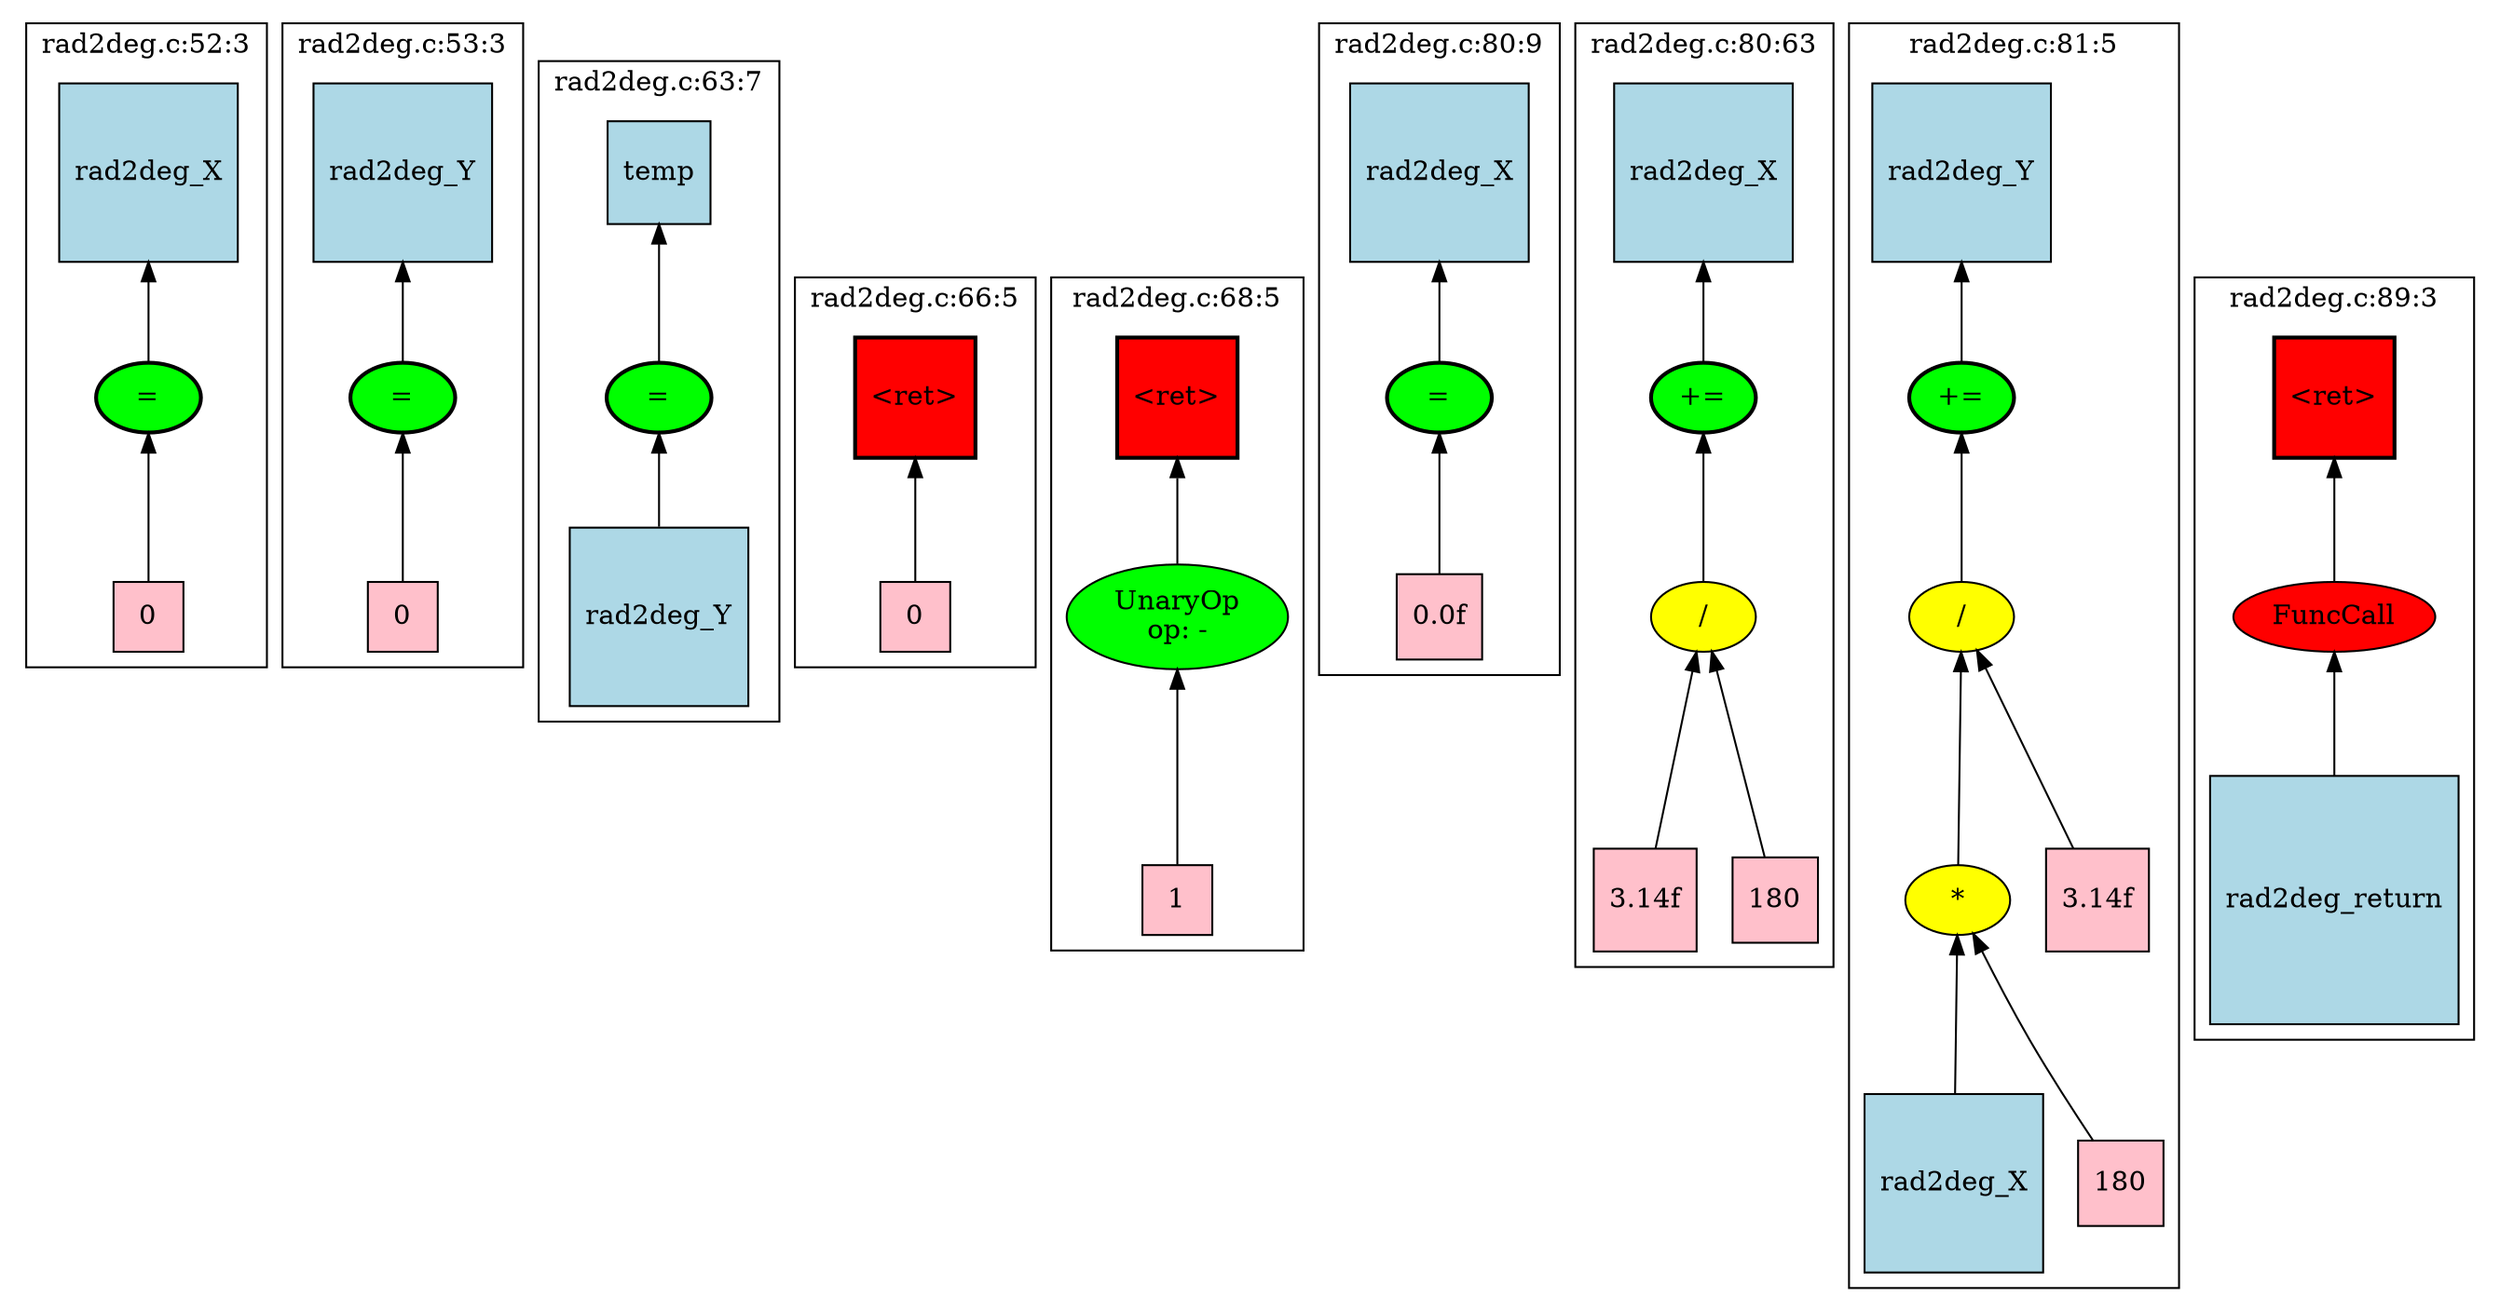 strict graph "" {
	graph [bb="0,0,1065,579",
		newrank=true
	];
	node [label="\N"];
	{
		graph [rank=same,
			rankdir=LR
		];
		rank2	[height=0.5,
			label="",
			pos="0.5,400.5",
			style=invis,
			width=0.013889];
		50	[fillcolor=green,
			height=0.5,
			label="=",
			pos="58.5,400.5",
			style="filled,bold",
			width=0.75];
		rank2 -- 50	[pos="1.4062,400.5 11.368,400.5 21.33,400.5 31.291,400.5",
			style=invis];
		53	[fillcolor=green,
			height=0.5,
			label="=",
			pos="164.5,400.5",
			style="filled,bold",
			width=0.75];
		50 -- 53	[pos="85.828,400.5 103.04,400.5 120.25,400.5 137.46,400.5",
			style=invis];
		66	[fillcolor=green,
			height=0.5,
			label="=",
			pos="270.5,400.5",
			style="filled,bold",
			width=0.75];
		53 -- 66	[pos="191.83,400.5 209.04,400.5 226.25,400.5 243.46,400.5",
			style=invis];
		74	[fillcolor=red,
			height=0.65278,
			label="\<ret\>",
			pos="376.5,400.5",
			shape=square,
			style="filled,bold",
			width=0.65278];
		66 -- 74	[pos="297.83,400.5 316.16,400.5 334.5,400.5 352.84,400.5",
			style=invis];
		76	[fillcolor=red,
			height=0.65278,
			label="\<ret\>",
			pos="488.5,400.5",
			shape=square,
			style="filled,bold",
			width=0.65278];
		74 -- 76	[pos="400.12,400.5 421.64,400.5 443.16,400.5 464.68,400.5",
			style=invis];
		92	[fillcolor=green,
			height=0.5,
			label="=",
			pos="600.5,400.5",
			style="filled,bold",
			width=0.75];
		76 -- 92	[pos="512.12,400.5 532.49,400.5 552.86,400.5 573.23,400.5",
			style=invis];
		102	[fillcolor=green,
			height=0.5,
			label="+=",
			pos="715.5,400.5",
			style="filled,bold",
			width=0.75];
		92 -- 102	[pos="627.9,400.5 648.09,400.5 668.28,400.5 688.47,400.5",
			style=invis];
		107	[fillcolor=green,
			height=0.5,
			label="+=",
			pos="830.5,400.5",
			style="filled,bold",
			width=0.75];
		102 -- 107	[pos="742.9,400.5 763.09,400.5 783.28,400.5 803.47,400.5",
			style=invis];
		128	[fillcolor=red,
			height=0.65278,
			label="\<ret\>",
			pos="997.5,400.5",
			shape=square,
			style="filled,bold",
			width=0.65278];
		107 -- 128	[pos="857.57,400.5 896.38,400.5 935.19,400.5 974,400.5",
			style=invis];
		end	[height=0.5,
			label="",
			pos="1064.5,400.5",
			style=invis,
			width=0.013889];
		128 -- end	[pos="1021.1,400.5 1035.3,400.5 1049.6,400.5 1063.8,400.5",
			style=invis];
	}
	subgraph cluster50 {
		graph [bb="9.5,276.5,107.5,571",
			label="rad2deg.c:52:3",
			lheight=0.21,
			lp="58.5,559.5",
			lwidth=1.14
		];
		50;
		52	[fillcolor=pink,
			height=0.5,
			label=0,
			pos="58.5,302.5",
			shape=square,
			style=filled,
			width=0.5];
		50 -- 52	[dir=back,
			pos="s,58.5,382.34 58.5,372.11 58.5,355.49 58.5,334.8 58.5,320.51"];
		51	[fillcolor=lightblue,
			height=1.0694,
			label=rad2deg_X,
			pos="58.5,501.5",
			shape=square,
			style=filled,
			width=1.0694];
		51 -- 50	[dir=back,
			pos="s,58.5,462.79 58.5,452.66 58.5,440.49 58.5,428.18 58.5,418.69"];
	}
	subgraph cluster66 {
		graph [bb="221.5,256,319.5,554.5",
			label="rad2deg.c:63:7",
			lheight=0.21,
			lp="270.5,543",
			lwidth=1.14
		];
		66;
		69	[fillcolor=lightblue,
			height=1.0694,
			label=rad2deg_Y,
			pos="270.5,302.5",
			shape=square,
			style=filled,
			width=1.0694];
		66 -- 69	[dir=back,
			pos="s,270.5,382.34 270.5,372.16 270.5,362.53 270.5,351.53 270.5,341.2"];
		67	[fillcolor=lightblue,
			height=0.61111,
			label=temp,
			pos="270.5,501.5",
			shape=square,
			style=filled,
			width=0.61111];
		67 -- 66	[dir=back,
			pos="s,270.5,479.02 270.5,468.64 270.5,452.05 270.5,432.4 270.5,418.66"];
	}
	subgraph cluster53 {
		graph [bb="115.5,276.5,213.5,571",
			label="rad2deg.c:53:3",
			lheight=0.21,
			lp="164.5,559.5",
			lwidth=1.14
		];
		53;
		55	[fillcolor=pink,
			height=0.5,
			label=0,
			pos="164.5,302.5",
			shape=square,
			style=filled,
			width=0.5];
		53 -- 55	[dir=back,
			pos="s,164.5,382.34 164.5,372.11 164.5,355.49 164.5,334.8 164.5,320.51"];
		54	[fillcolor=lightblue,
			height=1.0694,
			label=rad2deg_Y,
			pos="164.5,501.5",
			shape=square,
			style=filled,
			width=1.0694];
		54 -- 53	[dir=back,
			pos="s,164.5,462.79 164.5,452.66 164.5,440.49 164.5,428.18 164.5,418.69"];
	}
	subgraph cluster74 {
		graph [bb="327.5,276.5,425.5,455",
			label="rad2deg.c:66:5",
			lheight=0.21,
			lp="376.5,443.5",
			lwidth=1.14
		];
		74;
		75	[fillcolor=pink,
			height=0.5,
			label=0,
			pos="376.5,302.5",
			shape=square,
			style=filled,
			width=0.5];
		74 -- 75	[dir=back,
			pos="s,376.5,376.75 376.5,366.53 376.5,351.12 376.5,333.4 376.5,320.68"];
	}
	subgraph cluster76 {
		graph [bb="433.5,152.5,543.5,455",
			label="rad2deg.c:68:5",
			lheight=0.21,
			lp="488.5,443.5",
			lwidth=1.14
		];
		76;
		77	[fillcolor=green,
			height=0.74639,
			label="UnaryOp
op: -",
			pos="488.5,302.5",
			style=filled,
			width=1.316];
		76 -- 77	[dir=back,
			pos="s,488.5,376.75 488.5,366.56 488.5,354.44 488.5,340.9 488.5,329.48"];
		78	[fillcolor=pink,
			height=0.5,
			label=1,
			pos="488.5,178.5",
			shape=square,
			style=filled,
			width=0.5];
		77 -- 78	[dir=back,
			pos="s,488.5,275.63 488.5,265.33 488.5,242.65 488.5,214.45 488.5,196.7"];
	}
	subgraph cluster92 {
		graph [bb="551.5,275.5,649.5,571",
			label="rad2deg.c:80:9",
			lheight=0.21,
			lp="600.5,559.5",
			lwidth=1.14
		];
		92;
		94	[fillcolor=pink,
			height=0.52778,
			label="0.0f",
			pos="600.5,302.5",
			shape=square,
			style=filled,
			width=0.52778];
		92 -- 94	[dir=back,
			pos="s,600.5,382.34 600.5,371.92 600.5,355.83 600.5,335.99 600.5,321.82"];
		93	[fillcolor=lightblue,
			height=1.0694,
			label=rad2deg_X,
			pos="600.5,501.5",
			shape=square,
			style=filled,
			width=1.0694];
		93 -- 92	[dir=back,
			pos="s,600.5,462.79 600.5,452.66 600.5,440.49 600.5,428.18 600.5,418.69"];
	}
	subgraph cluster102 {
		graph [bb="657.5,148,774.5,571",
			label="rad2deg.c:80:63",
			lheight=0.21,
			lp="716,559.5",
			lwidth=1.22
		];
		102;
		104	[fillcolor=yellow,
			height=0.5,
			label="/",
			pos="715.5,302.5",
			style=filled,
			width=0.75];
		102 -- 104	[dir=back,
			pos="s,715.5,382.34 715.5,372.11 715.5,355.49 715.5,334.8 715.5,320.51"];
		105	[fillcolor=pink,
			height=0.625,
			label="3.14f",
			pos="688.5,178.5",
			shape=square,
			style=filled,
			width=0.625];
		104 -- 105	[dir=back,
			pos="s,711.75,284.54 709.52,274.5 704.65,252.47 697.85,221.74 693.32,201.26"];
		106	[fillcolor=pink,
			height=0.51389,
			label=180,
			pos="747.5,178.5",
			shape=square,
			style=filled,
			width=0.51389];
		104 -- 106	[dir=back,
			pos="s,719.95,284.54 722.5,274.8 728.69,251.21 737.54,217.47 742.88,197.11"];
		103	[fillcolor=lightblue,
			height=1.0694,
			label=rad2deg_X,
			pos="715.5,501.5",
			shape=square,
			style=filled,
			width=1.0694];
		103 -- 102	[dir=back,
			pos="s,715.5,462.79 715.5,452.66 715.5,440.49 715.5,428.18 715.5,418.69"];
	}
	subgraph cluster107 {
		graph [bb="782.5,8,931.5,571",
			label="rad2deg.c:81:5",
			lheight=0.21,
			lp="857,559.5",
			lwidth=1.14
		];
		107;
		109	[fillcolor=yellow,
			height=0.5,
			label="/",
			pos="830.5,302.5",
			style=filled,
			width=0.75];
		107 -- 109	[dir=back,
			pos="s,830.5,382.34 830.5,372.11 830.5,355.49 830.5,334.8 830.5,320.51"];
		110	[fillcolor=yellow,
			height=0.5,
			label="*",
			pos="830.5,178.5",
			style=filled,
			width=0.75];
		109 -- 110	[dir=back,
			pos="s,830.5,284.28 830.5,274.15 830.5,250.4 830.5,216.76 830.5,196.63"];
		113	[fillcolor=pink,
			height=0.625,
			label="3.14f",
			pos="898.5,178.5",
			shape=square,
			style=filled,
			width=0.625];
		109 -- 113	[dir=back,
			pos="s,839.53,285.3 844.46,276.46 856.83,254.27 874.69,222.21 886.45,201.12"];
		111	[fillcolor=lightblue,
			height=1.0694,
			label=rad2deg_X,
			pos="829.5,54.5",
			shape=square,
			style=filled,
			width=1.0694];
		110 -- 111	[dir=back,
			pos="s,830.36,160.28 830.28,150.05 830.14,133.28 829.96,111.6 829.81,93.23"];
		112	[fillcolor=pink,
			height=0.51389,
			label=180,
			pos="904.5,54.5",
			shape=square,
			style=filled,
			width=0.51389];
		110 -- 112	[dir=back,
			pos="s,840.17,161.55 845.49,152.79 859.85,129.11 881.17,93.964 893.87,73.032"];
		108	[fillcolor=lightblue,
			height=1.0694,
			label=rad2deg_Y,
			pos="830.5,501.5",
			shape=square,
			style=filled,
			width=1.0694];
		108 -- 107	[dir=back,
			pos="s,830.5,462.79 830.5,452.66 830.5,440.49 830.5,428.18 830.5,418.69"];
	}
	subgraph cluster128 {
		graph [bb="939.5,121,1055.5,455",
			label="rad2deg.c:89:3",
			lheight=0.21,
			lp="997.5,443.5",
			lwidth=1.14
		];
		128;
		129	[fillcolor=red,
			height=0.5,
			label=FuncCall,
			pos="997.5,302.5",
			style=filled,
			width=1.1916];
		128 -- 129	[dir=back,
			pos="s,997.5,376.75 997.5,366.53 997.5,351.12 997.5,333.4 997.5,320.68"];
		130	[fillcolor=lightblue,
			height=1.375,
			label=rad2deg_return,
			pos="997.5,178.5",
			shape=square,
			style=filled,
			width=1.375];
		129 -- 130	[dir=back,
			pos="s,997.5,284.28 997.5,274.19 997.5,260.65 997.5,243.88 997.5,228.23"];
	}
	rank1	[height=0.5,
		label="",
		pos="0.5,501.5",
		style=invis,
		width=0.013889];
	rank1 -- rank2	[pos="0.5,483.26 0.5,465.08 0.5,436.64 0.5,418.55",
		style=invis];
}

